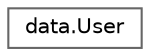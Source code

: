 digraph "Graphical Class Hierarchy"
{
 // LATEX_PDF_SIZE
  bgcolor="transparent";
  edge [fontname=Helvetica,fontsize=10,labelfontname=Helvetica,labelfontsize=10];
  node [fontname=Helvetica,fontsize=10,shape=box,height=0.2,width=0.4];
  rankdir="LR";
  Node0 [label="data.User",height=0.2,width=0.4,color="grey40", fillcolor="white", style="filled",URL="$classdata_1_1_user.html",tooltip=" "];
}
